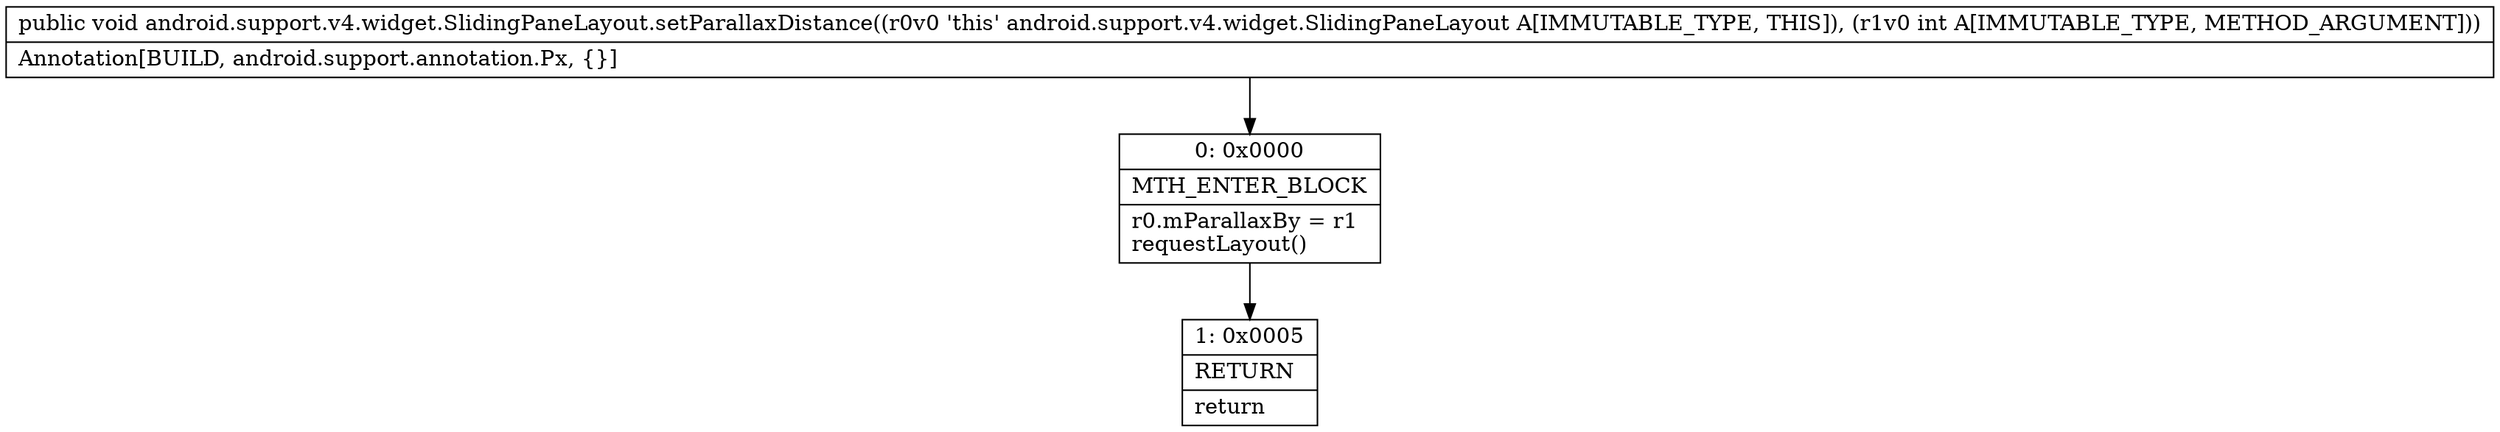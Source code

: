 digraph "CFG forandroid.support.v4.widget.SlidingPaneLayout.setParallaxDistance(I)V" {
Node_0 [shape=record,label="{0\:\ 0x0000|MTH_ENTER_BLOCK\l|r0.mParallaxBy = r1\lrequestLayout()\l}"];
Node_1 [shape=record,label="{1\:\ 0x0005|RETURN\l|return\l}"];
MethodNode[shape=record,label="{public void android.support.v4.widget.SlidingPaneLayout.setParallaxDistance((r0v0 'this' android.support.v4.widget.SlidingPaneLayout A[IMMUTABLE_TYPE, THIS]), (r1v0 int A[IMMUTABLE_TYPE, METHOD_ARGUMENT]))  | Annotation[BUILD, android.support.annotation.Px, \{\}]\l}"];
MethodNode -> Node_0;
Node_0 -> Node_1;
}

